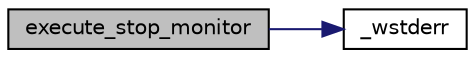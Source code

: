 digraph "execute_stop_monitor"
{
 // LATEX_PDF_SIZE
  edge [fontname="Helvetica",fontsize="10",labelfontname="Helvetica",labelfontsize="10"];
  node [fontname="Helvetica",fontsize="10",shape=record];
  rankdir="LR";
  Node1 [label="execute_stop_monitor",height=0.2,width=0.4,color="black", fillcolor="grey75", style="filled", fontcolor="black",tooltip="Executes the \"stop_monitor\" command, which stops the \"metrics\" app, if it was init by this Shell."];
  Node1 -> Node2 [color="midnightblue",fontsize="10",style="solid",fontname="Helvetica"];
  Node2 [label="_wstderr",height=0.2,width=0.4,color="black", fillcolor="white", style="filled",URL="$shell_8c.html#a7bd584762a177ee757e6c16df784b455",tooltip="Monkeypatch of perror and fprintf(stderr, ...). Needed due to \"bad\" management of some IDE/Shell term..."];
}
